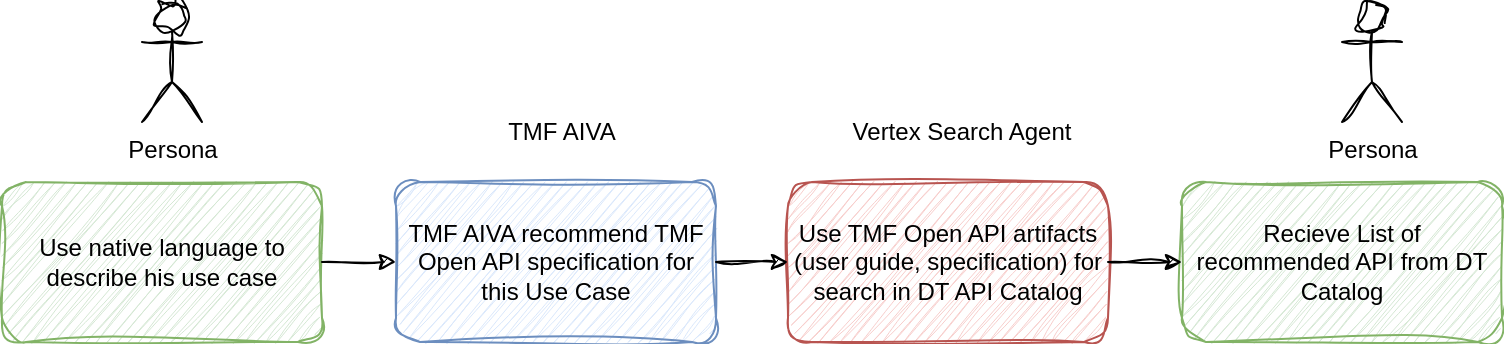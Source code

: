 <mxfile version="24.6.0" type="github">
  <diagram name="Seite-1" id="0VJdLC_J9bLSd-ELZ-hq">
    <mxGraphModel dx="1050" dy="557" grid="1" gridSize="10" guides="1" tooltips="1" connect="1" arrows="1" fold="1" page="1" pageScale="1" pageWidth="827" pageHeight="1169" math="0" shadow="0">
      <root>
        <mxCell id="0" />
        <mxCell id="1" parent="0" />
        <mxCell id="0lLUbN52D8RDaP7WbQPi-3" value="Persona" style="shape=umlActor;verticalLabelPosition=bottom;verticalAlign=top;html=1;outlineConnect=0;textShadow=0;shadow=0;sketch=1;curveFitting=1;jiggle=2;" parent="1" vertex="1">
          <mxGeometry x="80" y="210" width="30" height="60" as="geometry" />
        </mxCell>
        <mxCell id="0lLUbN52D8RDaP7WbQPi-5" value="Use native language to describe his use case" style="rounded=1;whiteSpace=wrap;html=1;textShadow=0;shadow=0;sketch=1;curveFitting=1;jiggle=2;fillColor=#d5e8d4;strokeColor=#82b366;" parent="1" vertex="1">
          <mxGeometry x="10" y="300" width="160" height="80" as="geometry" />
        </mxCell>
        <mxCell id="0lLUbN52D8RDaP7WbQPi-6" value="TMF AIVA recommend TMF Open API specification for this Use Case" style="rounded=1;whiteSpace=wrap;html=1;textShadow=0;shadow=0;sketch=1;curveFitting=1;jiggle=2;fillColor=#dae8fc;strokeColor=#6c8ebf;" parent="1" vertex="1">
          <mxGeometry x="207" y="300" width="160" height="80" as="geometry" />
        </mxCell>
        <mxCell id="0lLUbN52D8RDaP7WbQPi-8" value="Recieve List of recommended API from DT Catalog" style="rounded=1;whiteSpace=wrap;html=1;textShadow=0;shadow=0;sketch=1;curveFitting=1;jiggle=2;fillColor=#d5e8d4;strokeColor=#82b366;" parent="1" vertex="1">
          <mxGeometry x="600" y="300" width="160" height="80" as="geometry" />
        </mxCell>
        <mxCell id="0lLUbN52D8RDaP7WbQPi-9" value="Use TMF Open API artifacts (user guide, specification) for search in DT API Catalog" style="rounded=1;whiteSpace=wrap;html=1;textShadow=0;shadow=0;sketch=1;curveFitting=1;jiggle=2;fillColor=#f8cecc;strokeColor=#b85450;" parent="1" vertex="1">
          <mxGeometry x="403" y="300" width="160" height="80" as="geometry" />
        </mxCell>
        <mxCell id="0lLUbN52D8RDaP7WbQPi-10" value="Persona" style="shape=umlActor;verticalLabelPosition=bottom;verticalAlign=top;html=1;outlineConnect=0;textShadow=0;shadow=0;sketch=1;curveFitting=1;jiggle=2;" parent="1" vertex="1">
          <mxGeometry x="680" y="210" width="30" height="60" as="geometry" />
        </mxCell>
        <mxCell id="0lLUbN52D8RDaP7WbQPi-11" value="" style="endArrow=classic;html=1;rounded=0;textShadow=0;shadow=0;sketch=1;curveFitting=1;jiggle=2;" parent="1" target="0lLUbN52D8RDaP7WbQPi-6" edge="1" source="0lLUbN52D8RDaP7WbQPi-5">
          <mxGeometry width="50" height="50" relative="1" as="geometry">
            <mxPoint x="90" y="380" as="sourcePoint" />
            <mxPoint x="290" y="510" as="targetPoint" />
          </mxGeometry>
        </mxCell>
        <mxCell id="0lLUbN52D8RDaP7WbQPi-13" value="" style="endArrow=classic;html=1;rounded=0;textShadow=0;shadow=0;sketch=1;curveFitting=1;jiggle=2;" parent="1" target="0lLUbN52D8RDaP7WbQPi-9" edge="1" source="0lLUbN52D8RDaP7WbQPi-6">
          <mxGeometry width="50" height="50" relative="1" as="geometry">
            <mxPoint x="90" y="480" as="sourcePoint" />
            <mxPoint x="290" y="510" as="targetPoint" />
          </mxGeometry>
        </mxCell>
        <mxCell id="0lLUbN52D8RDaP7WbQPi-14" value="" style="endArrow=classic;html=1;rounded=0;exitX=1;exitY=0.5;exitDx=0;exitDy=0;textShadow=0;shadow=0;sketch=1;curveFitting=1;jiggle=2;" parent="1" source="0lLUbN52D8RDaP7WbQPi-9" target="0lLUbN52D8RDaP7WbQPi-8" edge="1">
          <mxGeometry width="50" height="50" relative="1" as="geometry">
            <mxPoint x="560" y="350" as="sourcePoint" />
            <mxPoint x="290" y="510" as="targetPoint" />
          </mxGeometry>
        </mxCell>
        <mxCell id="0lLUbN52D8RDaP7WbQPi-15" value="TMF AIVA" style="text;html=1;align=center;verticalAlign=middle;whiteSpace=wrap;rounded=0;textShadow=0;shadow=0;sketch=1;curveFitting=1;jiggle=2;" parent="1" vertex="1">
          <mxGeometry x="260" y="260" width="60" height="30" as="geometry" />
        </mxCell>
        <mxCell id="0lLUbN52D8RDaP7WbQPi-16" value="Vertex Search Agent" style="text;html=1;align=center;verticalAlign=middle;whiteSpace=wrap;rounded=0;textShadow=0;shadow=0;sketch=1;curveFitting=1;jiggle=2;" parent="1" vertex="1">
          <mxGeometry x="430" y="260" width="120" height="30" as="geometry" />
        </mxCell>
      </root>
    </mxGraphModel>
  </diagram>
</mxfile>
